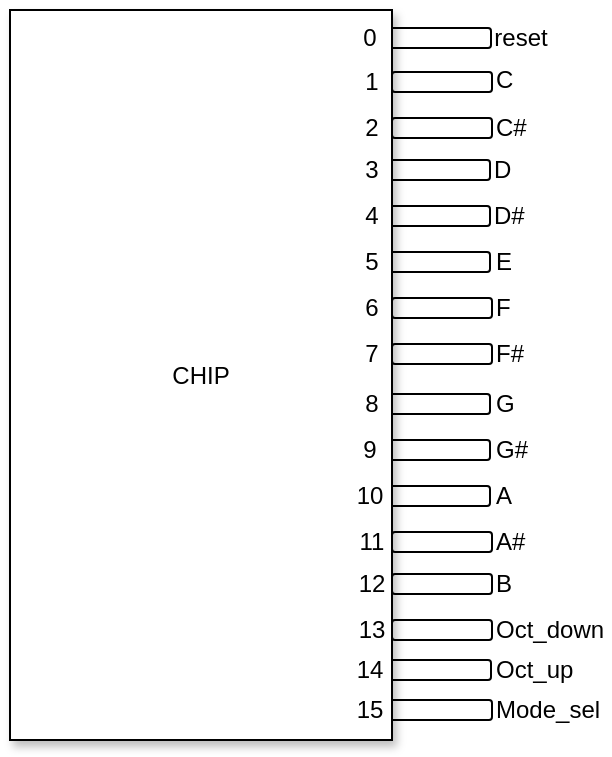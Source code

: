 <mxfile version="21.5.0" type="device">
  <diagram name="Page-1" id="_FFotFV9pngyrHU4QYEZ">
    <mxGraphModel dx="1686" dy="550" grid="1" gridSize="10" guides="1" tooltips="1" connect="1" arrows="1" fold="1" page="1" pageScale="1" pageWidth="850" pageHeight="1100" math="0" shadow="0">
      <root>
        <mxCell id="0" />
        <mxCell id="1" parent="0" />
        <mxCell id="9xQEHc9tJy_SXQ6Zdmgq-38" value="" style="rounded=1;whiteSpace=wrap;html=1;" vertex="1" parent="1">
          <mxGeometry x="70.5" y="550" width="60.5" height="10" as="geometry" />
        </mxCell>
        <mxCell id="9xQEHc9tJy_SXQ6Zdmgq-2" value="" style="rounded=1;whiteSpace=wrap;html=1;" vertex="1" parent="1">
          <mxGeometry x="80" y="280" width="50" height="10" as="geometry" />
        </mxCell>
        <mxCell id="9xQEHc9tJy_SXQ6Zdmgq-4" value="" style="rounded=1;whiteSpace=wrap;html=1;" vertex="1" parent="1">
          <mxGeometry x="80" y="303" width="50" height="10" as="geometry" />
        </mxCell>
        <mxCell id="9xQEHc9tJy_SXQ6Zdmgq-5" value="" style="rounded=1;whiteSpace=wrap;html=1;" vertex="1" parent="1">
          <mxGeometry x="80" y="326" width="50" height="10" as="geometry" />
        </mxCell>
        <mxCell id="9xQEHc9tJy_SXQ6Zdmgq-6" value="" style="rounded=1;whiteSpace=wrap;html=1;" vertex="1" parent="1">
          <mxGeometry x="81" y="349" width="50" height="10" as="geometry" />
        </mxCell>
        <mxCell id="9xQEHc9tJy_SXQ6Zdmgq-7" value="" style="rounded=1;whiteSpace=wrap;html=1;" vertex="1" parent="1">
          <mxGeometry x="81" y="372" width="50" height="10" as="geometry" />
        </mxCell>
        <mxCell id="9xQEHc9tJy_SXQ6Zdmgq-8" value="" style="rounded=1;whiteSpace=wrap;html=1;" vertex="1" parent="1">
          <mxGeometry x="80" y="397" width="50" height="10" as="geometry" />
        </mxCell>
        <mxCell id="9xQEHc9tJy_SXQ6Zdmgq-9" value="" style="rounded=1;whiteSpace=wrap;html=1;" vertex="1" parent="1">
          <mxGeometry x="80" y="420" width="50" height="10" as="geometry" />
        </mxCell>
        <mxCell id="9xQEHc9tJy_SXQ6Zdmgq-10" value="" style="rounded=1;whiteSpace=wrap;html=1;" vertex="1" parent="1">
          <mxGeometry x="80" y="443" width="50" height="10" as="geometry" />
        </mxCell>
        <mxCell id="9xQEHc9tJy_SXQ6Zdmgq-11" value="" style="rounded=1;whiteSpace=wrap;html=1;" vertex="1" parent="1">
          <mxGeometry x="81" y="466" width="50" height="10" as="geometry" />
        </mxCell>
        <mxCell id="9xQEHc9tJy_SXQ6Zdmgq-13" value="" style="rounded=1;whiteSpace=wrap;html=1;" vertex="1" parent="1">
          <mxGeometry x="81" y="487" width="50" height="10" as="geometry" />
        </mxCell>
        <mxCell id="9xQEHc9tJy_SXQ6Zdmgq-14" value="" style="rounded=1;whiteSpace=wrap;html=1;" vertex="1" parent="1">
          <mxGeometry x="81" y="510" width="50" height="10" as="geometry" />
        </mxCell>
        <mxCell id="9xQEHc9tJy_SXQ6Zdmgq-15" value="" style="rounded=1;whiteSpace=wrap;html=1;" vertex="1" parent="1">
          <mxGeometry x="81" y="236" width="50" height="10" as="geometry" />
        </mxCell>
        <mxCell id="9xQEHc9tJy_SXQ6Zdmgq-16" value="" style="rounded=1;whiteSpace=wrap;html=1;" vertex="1" parent="1">
          <mxGeometry x="81" y="259" width="50" height="10" as="geometry" />
        </mxCell>
        <mxCell id="9xQEHc9tJy_SXQ6Zdmgq-17" value="" style="rounded=1;whiteSpace=wrap;html=1;" vertex="1" parent="1">
          <mxGeometry x="70" y="530" width="60.5" height="10" as="geometry" />
        </mxCell>
        <mxCell id="9xQEHc9tJy_SXQ6Zdmgq-18" value="" style="rounded=1;whiteSpace=wrap;html=1;" vertex="1" parent="1">
          <mxGeometry x="70" y="214" width="60.5" height="10" as="geometry" />
        </mxCell>
        <mxCell id="9xQEHc9tJy_SXQ6Zdmgq-21" value="CHIP" style="rounded=0;whiteSpace=wrap;html=1;glass=0;shadow=1;" vertex="1" parent="1">
          <mxGeometry x="-110" y="205" width="191" height="365" as="geometry" />
        </mxCell>
        <mxCell id="9xQEHc9tJy_SXQ6Zdmgq-23" value="0" style="text;html=1;strokeColor=none;fillColor=none;align=center;verticalAlign=middle;whiteSpace=wrap;rounded=0;" vertex="1" parent="1">
          <mxGeometry x="60" y="211" width="20" height="16" as="geometry" />
        </mxCell>
        <mxCell id="9xQEHc9tJy_SXQ6Zdmgq-24" value="1" style="text;html=1;strokeColor=none;fillColor=none;align=center;verticalAlign=middle;whiteSpace=wrap;rounded=0;" vertex="1" parent="1">
          <mxGeometry x="61" y="233" width="20" height="16" as="geometry" />
        </mxCell>
        <mxCell id="9xQEHc9tJy_SXQ6Zdmgq-25" value="2" style="text;html=1;strokeColor=none;fillColor=none;align=center;verticalAlign=middle;whiteSpace=wrap;rounded=0;" vertex="1" parent="1">
          <mxGeometry x="61" y="254" width="20" height="20" as="geometry" />
        </mxCell>
        <mxCell id="9xQEHc9tJy_SXQ6Zdmgq-26" value="3" style="text;html=1;strokeColor=none;fillColor=none;align=center;verticalAlign=middle;whiteSpace=wrap;rounded=0;" vertex="1" parent="1">
          <mxGeometry x="61" y="275" width="20" height="20" as="geometry" />
        </mxCell>
        <mxCell id="9xQEHc9tJy_SXQ6Zdmgq-27" value="4" style="text;html=1;strokeColor=none;fillColor=none;align=center;verticalAlign=middle;whiteSpace=wrap;rounded=0;" vertex="1" parent="1">
          <mxGeometry x="60.5" y="298" width="20" height="20" as="geometry" />
        </mxCell>
        <mxCell id="9xQEHc9tJy_SXQ6Zdmgq-28" value="5" style="text;html=1;strokeColor=none;fillColor=none;align=center;verticalAlign=middle;whiteSpace=wrap;rounded=0;" vertex="1" parent="1">
          <mxGeometry x="61" y="321" width="20" height="20" as="geometry" />
        </mxCell>
        <mxCell id="9xQEHc9tJy_SXQ6Zdmgq-29" value="6" style="text;html=1;strokeColor=none;fillColor=none;align=center;verticalAlign=middle;whiteSpace=wrap;rounded=0;" vertex="1" parent="1">
          <mxGeometry x="61" y="344" width="20" height="20" as="geometry" />
        </mxCell>
        <mxCell id="9xQEHc9tJy_SXQ6Zdmgq-30" value="7" style="text;html=1;strokeColor=none;fillColor=none;align=center;verticalAlign=middle;whiteSpace=wrap;rounded=0;" vertex="1" parent="1">
          <mxGeometry x="61" y="367" width="20" height="20" as="geometry" />
        </mxCell>
        <mxCell id="9xQEHc9tJy_SXQ6Zdmgq-31" value="8" style="text;html=1;strokeColor=none;fillColor=none;align=center;verticalAlign=middle;whiteSpace=wrap;rounded=0;" vertex="1" parent="1">
          <mxGeometry x="61" y="392" width="20" height="20" as="geometry" />
        </mxCell>
        <mxCell id="9xQEHc9tJy_SXQ6Zdmgq-32" value="9" style="text;html=1;strokeColor=none;fillColor=none;align=center;verticalAlign=middle;whiteSpace=wrap;rounded=0;" vertex="1" parent="1">
          <mxGeometry x="59.5" y="415" width="20" height="20" as="geometry" />
        </mxCell>
        <mxCell id="9xQEHc9tJy_SXQ6Zdmgq-33" value="10" style="text;html=1;strokeColor=none;fillColor=none;align=center;verticalAlign=middle;whiteSpace=wrap;rounded=0;" vertex="1" parent="1">
          <mxGeometry x="59.5" y="438" width="20" height="20" as="geometry" />
        </mxCell>
        <mxCell id="9xQEHc9tJy_SXQ6Zdmgq-34" value="11" style="text;html=1;strokeColor=none;fillColor=none;align=center;verticalAlign=middle;whiteSpace=wrap;rounded=0;" vertex="1" parent="1">
          <mxGeometry x="61" y="461" width="20" height="20" as="geometry" />
        </mxCell>
        <mxCell id="9xQEHc9tJy_SXQ6Zdmgq-35" value="12" style="text;html=1;strokeColor=none;fillColor=none;align=center;verticalAlign=middle;whiteSpace=wrap;rounded=0;" vertex="1" parent="1">
          <mxGeometry x="61" y="482" width="20" height="20" as="geometry" />
        </mxCell>
        <mxCell id="9xQEHc9tJy_SXQ6Zdmgq-36" value="13" style="text;html=1;strokeColor=none;fillColor=none;align=center;verticalAlign=middle;whiteSpace=wrap;rounded=0;" vertex="1" parent="1">
          <mxGeometry x="61" y="505" width="20" height="20" as="geometry" />
        </mxCell>
        <mxCell id="9xQEHc9tJy_SXQ6Zdmgq-37" value="14" style="text;html=1;strokeColor=none;fillColor=none;align=center;verticalAlign=middle;whiteSpace=wrap;rounded=0;" vertex="1" parent="1">
          <mxGeometry x="59.5" y="525" width="20" height="20" as="geometry" />
        </mxCell>
        <mxCell id="9xQEHc9tJy_SXQ6Zdmgq-39" value="15" style="text;html=1;strokeColor=none;fillColor=none;align=center;verticalAlign=middle;whiteSpace=wrap;rounded=0;" vertex="1" parent="1">
          <mxGeometry x="60" y="545" width="20" height="20" as="geometry" />
        </mxCell>
        <mxCell id="9xQEHc9tJy_SXQ6Zdmgq-40" value="reset" style="text;html=1;strokeColor=none;fillColor=none;align=center;verticalAlign=middle;whiteSpace=wrap;rounded=0;" vertex="1" parent="1">
          <mxGeometry x="129.5" y="208.5" width="30.5" height="21" as="geometry" />
        </mxCell>
        <mxCell id="9xQEHc9tJy_SXQ6Zdmgq-41" value="C" style="text;html=1;strokeColor=none;fillColor=none;align=left;verticalAlign=middle;whiteSpace=wrap;rounded=0;" vertex="1" parent="1">
          <mxGeometry x="130.5" y="229.5" width="29.5" height="21" as="geometry" />
        </mxCell>
        <mxCell id="9xQEHc9tJy_SXQ6Zdmgq-42" value="C#" style="text;html=1;strokeColor=none;fillColor=none;align=left;verticalAlign=middle;whiteSpace=wrap;rounded=0;" vertex="1" parent="1">
          <mxGeometry x="131" y="253" width="29.5" height="21" as="geometry" />
        </mxCell>
        <mxCell id="9xQEHc9tJy_SXQ6Zdmgq-43" value="D" style="text;html=1;strokeColor=none;fillColor=none;align=left;verticalAlign=middle;whiteSpace=wrap;rounded=0;" vertex="1" parent="1">
          <mxGeometry x="129.5" y="274.5" width="29.5" height="21" as="geometry" />
        </mxCell>
        <mxCell id="9xQEHc9tJy_SXQ6Zdmgq-44" value="D#" style="text;html=1;strokeColor=none;fillColor=none;align=left;verticalAlign=middle;whiteSpace=wrap;rounded=0;" vertex="1" parent="1">
          <mxGeometry x="129.5" y="297.5" width="29.5" height="21" as="geometry" />
        </mxCell>
        <mxCell id="9xQEHc9tJy_SXQ6Zdmgq-45" value="E" style="text;html=1;strokeColor=none;fillColor=none;align=left;verticalAlign=middle;whiteSpace=wrap;rounded=0;" vertex="1" parent="1">
          <mxGeometry x="131" y="320.5" width="29.5" height="21" as="geometry" />
        </mxCell>
        <mxCell id="9xQEHc9tJy_SXQ6Zdmgq-46" value="F" style="text;html=1;strokeColor=none;fillColor=none;align=left;verticalAlign=middle;whiteSpace=wrap;rounded=0;" vertex="1" parent="1">
          <mxGeometry x="131" y="343.5" width="29.5" height="21" as="geometry" />
        </mxCell>
        <mxCell id="9xQEHc9tJy_SXQ6Zdmgq-47" value="F#" style="text;html=1;strokeColor=none;fillColor=none;align=left;verticalAlign=middle;whiteSpace=wrap;rounded=0;" vertex="1" parent="1">
          <mxGeometry x="131" y="366.5" width="29.5" height="21" as="geometry" />
        </mxCell>
        <mxCell id="9xQEHc9tJy_SXQ6Zdmgq-48" value="G" style="text;html=1;strokeColor=none;fillColor=none;align=left;verticalAlign=middle;whiteSpace=wrap;rounded=0;" vertex="1" parent="1">
          <mxGeometry x="131" y="391.5" width="29.5" height="21" as="geometry" />
        </mxCell>
        <mxCell id="9xQEHc9tJy_SXQ6Zdmgq-49" value="G#" style="text;html=1;strokeColor=none;fillColor=none;align=left;verticalAlign=middle;whiteSpace=wrap;rounded=0;" vertex="1" parent="1">
          <mxGeometry x="131" y="414.5" width="29.5" height="21" as="geometry" />
        </mxCell>
        <mxCell id="9xQEHc9tJy_SXQ6Zdmgq-50" value="A" style="text;html=1;strokeColor=none;fillColor=none;align=left;verticalAlign=middle;whiteSpace=wrap;rounded=0;" vertex="1" parent="1">
          <mxGeometry x="131" y="437.5" width="29.5" height="21" as="geometry" />
        </mxCell>
        <mxCell id="9xQEHc9tJy_SXQ6Zdmgq-51" value="A#" style="text;html=1;strokeColor=none;fillColor=none;align=left;verticalAlign=middle;whiteSpace=wrap;rounded=0;" vertex="1" parent="1">
          <mxGeometry x="130.5" y="460.5" width="29.5" height="21" as="geometry" />
        </mxCell>
        <mxCell id="9xQEHc9tJy_SXQ6Zdmgq-52" value="B" style="text;html=1;strokeColor=none;fillColor=none;align=left;verticalAlign=middle;whiteSpace=wrap;rounded=0;" vertex="1" parent="1">
          <mxGeometry x="131" y="481.5" width="29.5" height="21" as="geometry" />
        </mxCell>
        <mxCell id="9xQEHc9tJy_SXQ6Zdmgq-53" value="Oct_down" style="text;html=1;strokeColor=none;fillColor=none;align=left;verticalAlign=middle;whiteSpace=wrap;rounded=0;" vertex="1" parent="1">
          <mxGeometry x="131" y="504.5" width="59" height="21" as="geometry" />
        </mxCell>
        <mxCell id="9xQEHc9tJy_SXQ6Zdmgq-54" value="Oct_up" style="text;html=1;strokeColor=none;fillColor=none;align=left;verticalAlign=middle;whiteSpace=wrap;rounded=0;" vertex="1" parent="1">
          <mxGeometry x="131" y="524.5" width="59" height="21" as="geometry" />
        </mxCell>
        <mxCell id="9xQEHc9tJy_SXQ6Zdmgq-55" value="Mode_sel" style="text;html=1;strokeColor=none;fillColor=none;align=left;verticalAlign=middle;whiteSpace=wrap;rounded=0;" vertex="1" parent="1">
          <mxGeometry x="131" y="544" width="59" height="21" as="geometry" />
        </mxCell>
      </root>
    </mxGraphModel>
  </diagram>
</mxfile>
